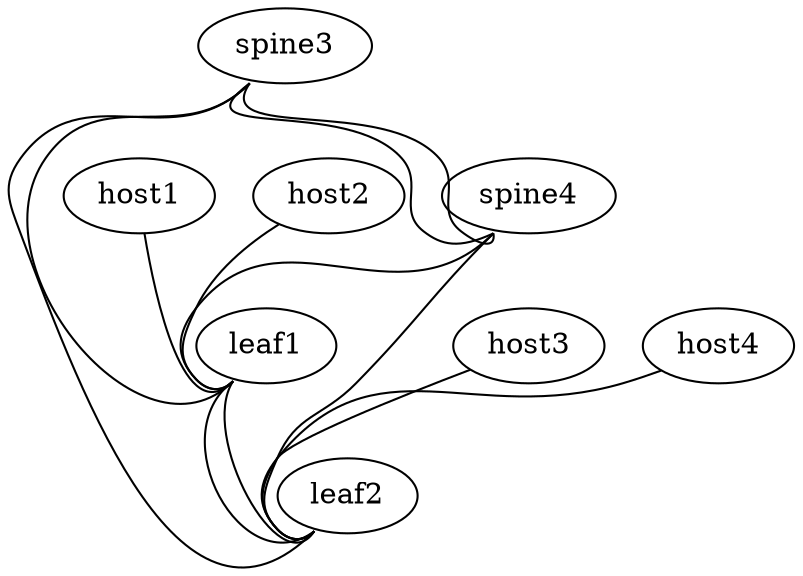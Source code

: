 ##############################################
graph NewName { 
   "leaf1"       [function="leaf" version="3.7.12" ]
   "leaf2"      [function="leaf" version="3.7.12" ]
   "spine3"  [function="spine" version="3.7.12" ]
   "spine4"  [function="spine" version="3.7.12" ]
   "host1"   [function="host"  ]
   "host2"   [function="host"  ]
   "host3"   [function="host"  ]
   "host4"   [function="host"  ]

   "spine3":"swp3" -- "spine4":"swp3"
   "spine3":"swp4" -- "spine4":"swp4"

   "spine3":"swp1" -- "leaf1":"swp1"
   "spine3":"swp2" -- "leaf2":"swp2"

   "spine4":"swp1" -- "leaf2":"swp1"
   "spine4":"swp2" -- "leaf1":"swp2"

   "leaf1":"swp5" -- "leaf2":"swp5"
   "leaf1":"swp6" -- "leaf2":"swp6"

   "host1":"eth2" -- "leaf1":"swp8"
   "host2":"eth2" -- "leaf1":"swp9"
   "host3":"eth2" -- "leaf2":"swp8"
   "host4":"eth2" -- "leaf2":"swp9"
}
